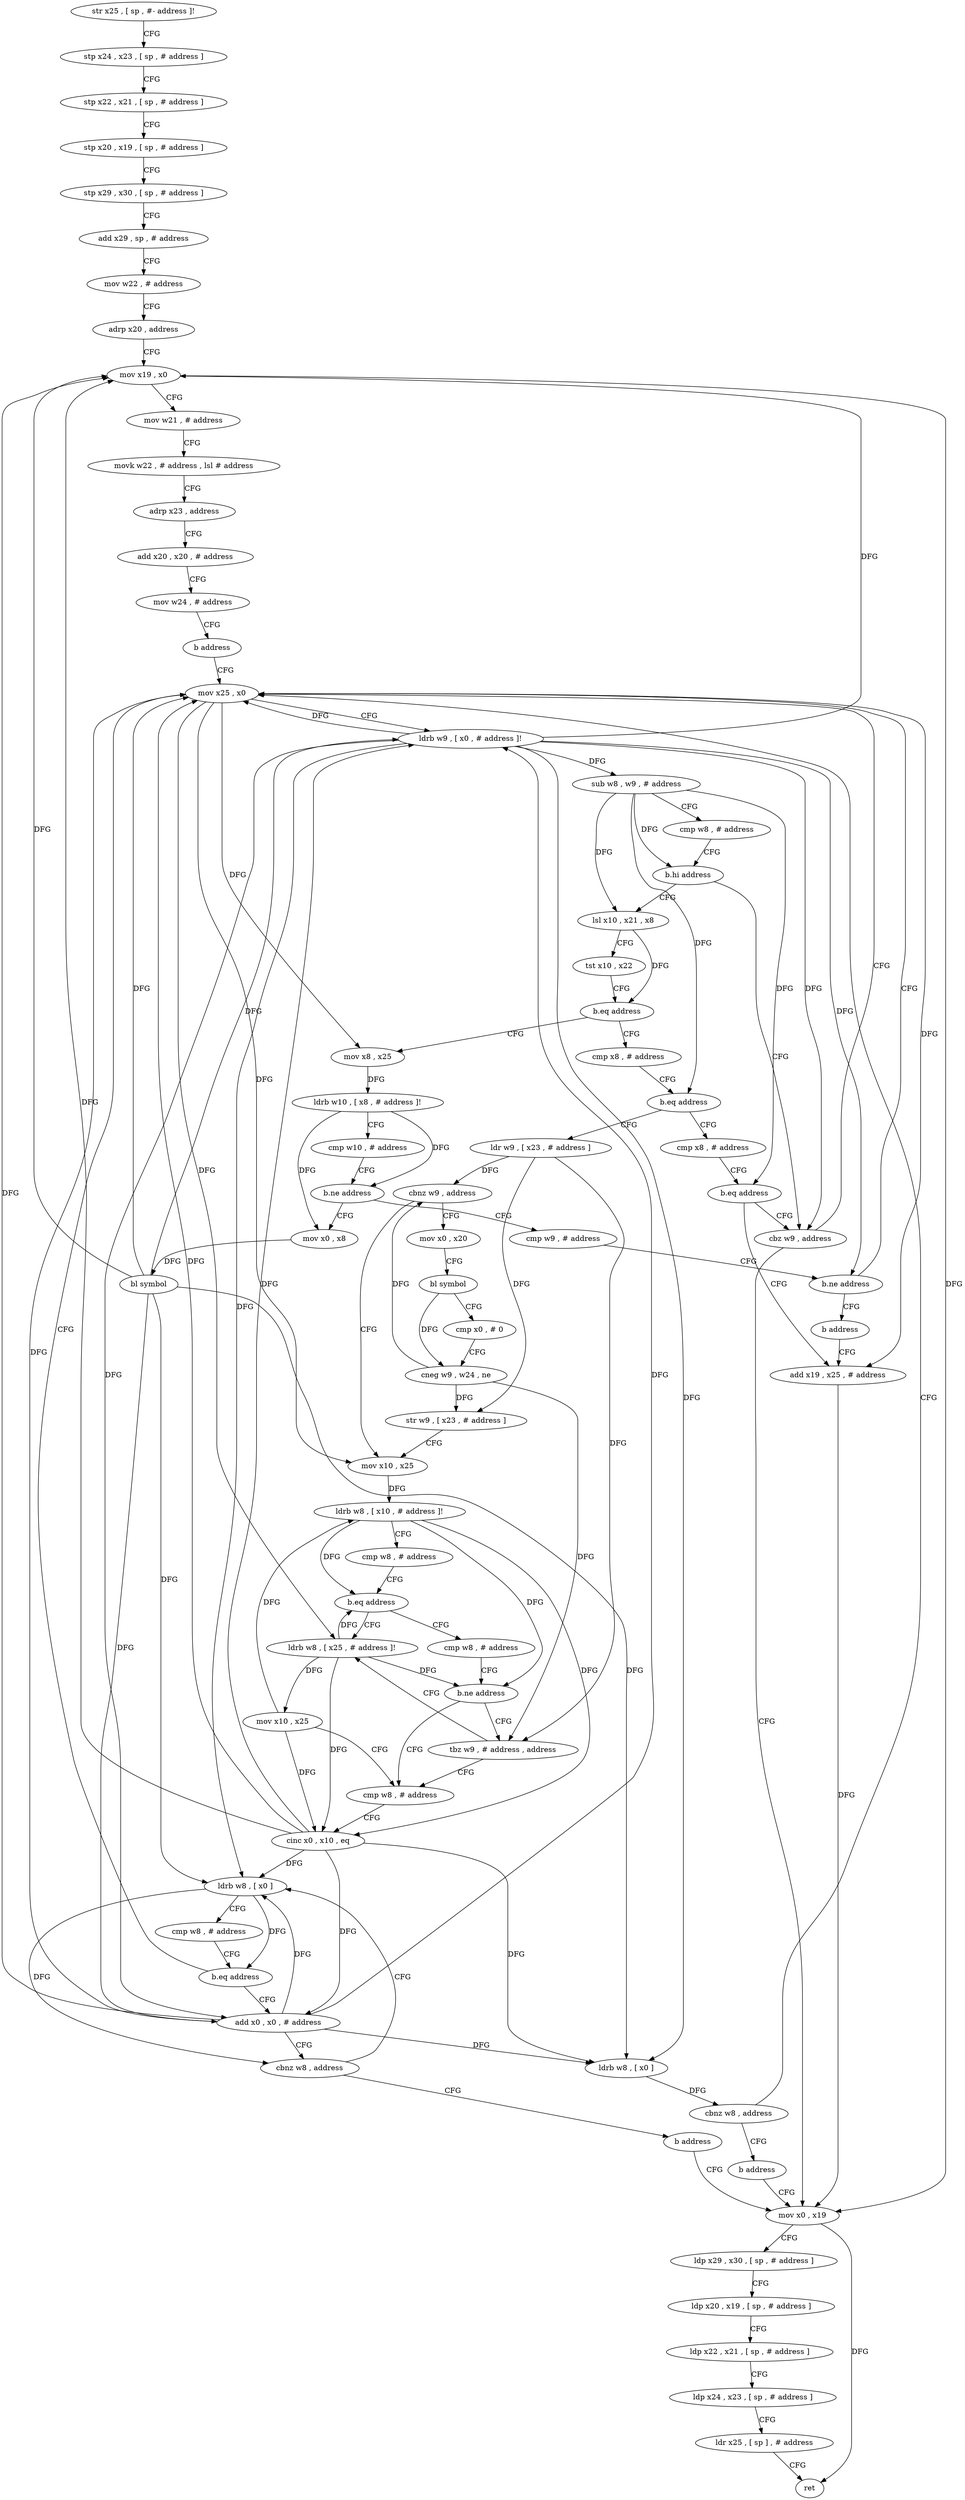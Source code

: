 digraph "func" {
"4296556" [label = "str x25 , [ sp , #- address ]!" ]
"4296560" [label = "stp x24 , x23 , [ sp , # address ]" ]
"4296564" [label = "stp x22 , x21 , [ sp , # address ]" ]
"4296568" [label = "stp x20 , x19 , [ sp , # address ]" ]
"4296572" [label = "stp x29 , x30 , [ sp , # address ]" ]
"4296576" [label = "add x29 , sp , # address" ]
"4296580" [label = "mov w22 , # address" ]
"4296584" [label = "adrp x20 , address" ]
"4296588" [label = "mov x19 , x0" ]
"4296592" [label = "mov w21 , # address" ]
"4296596" [label = "movk w22 , # address , lsl # address" ]
"4296600" [label = "adrp x23 , address" ]
"4296604" [label = "add x20 , x20 , # address" ]
"4296608" [label = "mov w24 , # address" ]
"4296612" [label = "b address" ]
"4296636" [label = "mov x25 , x0" ]
"4296640" [label = "ldrb w9 , [ x0 , # address ]!" ]
"4296644" [label = "sub w8 , w9 , # address" ]
"4296648" [label = "cmp w8 , # address" ]
"4296652" [label = "b.hi address" ]
"4296632" [label = "cbz w9 , address" ]
"4296656" [label = "lsl x10 , x21 , x8" ]
"4296816" [label = "mov x0 , x19" ]
"4296660" [label = "tst x10 , x22" ]
"4296664" [label = "b.eq address" ]
"4296616" [label = "cmp x8 , # address" ]
"4296668" [label = "mov x8 , x25" ]
"4296820" [label = "ldp x29 , x30 , [ sp , # address ]" ]
"4296824" [label = "ldp x20 , x19 , [ sp , # address ]" ]
"4296828" [label = "ldp x22 , x21 , [ sp , # address ]" ]
"4296832" [label = "ldp x24 , x23 , [ sp , # address ]" ]
"4296836" [label = "ldr x25 , [ sp ] , # address" ]
"4296840" [label = "ret" ]
"4296620" [label = "b.eq address" ]
"4296716" [label = "ldr w9 , [ x23 , # address ]" ]
"4296624" [label = "cmp x8 , # address" ]
"4296672" [label = "ldrb w10 , [ x8 , # address ]!" ]
"4296676" [label = "cmp w10 , # address" ]
"4296680" [label = "b.ne address" ]
"4296704" [label = "cmp w9 , # address" ]
"4296684" [label = "mov x0 , x8" ]
"4296720" [label = "cbnz w9 , address" ]
"4296744" [label = "mov x10 , x25" ]
"4296724" [label = "mov x0 , x20" ]
"4296628" [label = "b.eq address" ]
"4296812" [label = "add x19 , x25 , # address" ]
"4296708" [label = "b.ne address" ]
"4296712" [label = "b address" ]
"4296688" [label = "bl symbol" ]
"4296692" [label = "ldrb w8 , [ x0 ]" ]
"4296696" [label = "cbnz w8 , address" ]
"4296700" [label = "b address" ]
"4296748" [label = "ldrb w8 , [ x10 , # address ]!" ]
"4296752" [label = "cmp w8 , # address" ]
"4296756" [label = "b.eq address" ]
"4296772" [label = "ldrb w8 , [ x25 , # address ]!" ]
"4296760" [label = "cmp w8 , # address" ]
"4296728" [label = "bl symbol" ]
"4296732" [label = "cmp x0 , # 0" ]
"4296736" [label = "cneg w9 , w24 , ne" ]
"4296740" [label = "str w9 , [ x23 , # address ]" ]
"4296776" [label = "mov x10 , x25" ]
"4296780" [label = "cmp w8 , # address" ]
"4296764" [label = "b.ne address" ]
"4296768" [label = "tbz w9 , # address , address" ]
"4296800" [label = "add x0 , x0 , # address" ]
"4296804" [label = "cbnz w8 , address" ]
"4296788" [label = "ldrb w8 , [ x0 ]" ]
"4296808" [label = "b address" ]
"4296784" [label = "cinc x0 , x10 , eq" ]
"4296792" [label = "cmp w8 , # address" ]
"4296796" [label = "b.eq address" ]
"4296556" -> "4296560" [ label = "CFG" ]
"4296560" -> "4296564" [ label = "CFG" ]
"4296564" -> "4296568" [ label = "CFG" ]
"4296568" -> "4296572" [ label = "CFG" ]
"4296572" -> "4296576" [ label = "CFG" ]
"4296576" -> "4296580" [ label = "CFG" ]
"4296580" -> "4296584" [ label = "CFG" ]
"4296584" -> "4296588" [ label = "CFG" ]
"4296588" -> "4296592" [ label = "CFG" ]
"4296588" -> "4296816" [ label = "DFG" ]
"4296592" -> "4296596" [ label = "CFG" ]
"4296596" -> "4296600" [ label = "CFG" ]
"4296600" -> "4296604" [ label = "CFG" ]
"4296604" -> "4296608" [ label = "CFG" ]
"4296608" -> "4296612" [ label = "CFG" ]
"4296612" -> "4296636" [ label = "CFG" ]
"4296636" -> "4296640" [ label = "CFG" ]
"4296636" -> "4296668" [ label = "DFG" ]
"4296636" -> "4296744" [ label = "DFG" ]
"4296636" -> "4296812" [ label = "DFG" ]
"4296636" -> "4296772" [ label = "DFG" ]
"4296640" -> "4296644" [ label = "DFG" ]
"4296640" -> "4296588" [ label = "DFG" ]
"4296640" -> "4296636" [ label = "DFG" ]
"4296640" -> "4296692" [ label = "DFG" ]
"4296640" -> "4296788" [ label = "DFG" ]
"4296640" -> "4296800" [ label = "DFG" ]
"4296640" -> "4296632" [ label = "DFG" ]
"4296640" -> "4296708" [ label = "DFG" ]
"4296644" -> "4296648" [ label = "CFG" ]
"4296644" -> "4296652" [ label = "DFG" ]
"4296644" -> "4296656" [ label = "DFG" ]
"4296644" -> "4296620" [ label = "DFG" ]
"4296644" -> "4296628" [ label = "DFG" ]
"4296648" -> "4296652" [ label = "CFG" ]
"4296652" -> "4296632" [ label = "CFG" ]
"4296652" -> "4296656" [ label = "CFG" ]
"4296632" -> "4296816" [ label = "CFG" ]
"4296632" -> "4296636" [ label = "CFG" ]
"4296656" -> "4296660" [ label = "CFG" ]
"4296656" -> "4296664" [ label = "DFG" ]
"4296816" -> "4296820" [ label = "CFG" ]
"4296816" -> "4296840" [ label = "DFG" ]
"4296660" -> "4296664" [ label = "CFG" ]
"4296664" -> "4296616" [ label = "CFG" ]
"4296664" -> "4296668" [ label = "CFG" ]
"4296616" -> "4296620" [ label = "CFG" ]
"4296668" -> "4296672" [ label = "DFG" ]
"4296820" -> "4296824" [ label = "CFG" ]
"4296824" -> "4296828" [ label = "CFG" ]
"4296828" -> "4296832" [ label = "CFG" ]
"4296832" -> "4296836" [ label = "CFG" ]
"4296836" -> "4296840" [ label = "CFG" ]
"4296620" -> "4296716" [ label = "CFG" ]
"4296620" -> "4296624" [ label = "CFG" ]
"4296716" -> "4296720" [ label = "DFG" ]
"4296716" -> "4296768" [ label = "DFG" ]
"4296716" -> "4296740" [ label = "DFG" ]
"4296624" -> "4296628" [ label = "CFG" ]
"4296672" -> "4296676" [ label = "CFG" ]
"4296672" -> "4296684" [ label = "DFG" ]
"4296672" -> "4296680" [ label = "DFG" ]
"4296676" -> "4296680" [ label = "CFG" ]
"4296680" -> "4296704" [ label = "CFG" ]
"4296680" -> "4296684" [ label = "CFG" ]
"4296704" -> "4296708" [ label = "CFG" ]
"4296684" -> "4296688" [ label = "DFG" ]
"4296720" -> "4296744" [ label = "CFG" ]
"4296720" -> "4296724" [ label = "CFG" ]
"4296744" -> "4296748" [ label = "DFG" ]
"4296724" -> "4296728" [ label = "CFG" ]
"4296628" -> "4296812" [ label = "CFG" ]
"4296628" -> "4296632" [ label = "CFG" ]
"4296812" -> "4296816" [ label = "DFG" ]
"4296708" -> "4296636" [ label = "CFG" ]
"4296708" -> "4296712" [ label = "CFG" ]
"4296712" -> "4296812" [ label = "CFG" ]
"4296688" -> "4296692" [ label = "DFG" ]
"4296688" -> "4296588" [ label = "DFG" ]
"4296688" -> "4296636" [ label = "DFG" ]
"4296688" -> "4296640" [ label = "DFG" ]
"4296688" -> "4296788" [ label = "DFG" ]
"4296688" -> "4296800" [ label = "DFG" ]
"4296692" -> "4296696" [ label = "DFG" ]
"4296696" -> "4296636" [ label = "CFG" ]
"4296696" -> "4296700" [ label = "CFG" ]
"4296700" -> "4296816" [ label = "CFG" ]
"4296748" -> "4296752" [ label = "CFG" ]
"4296748" -> "4296784" [ label = "DFG" ]
"4296748" -> "4296756" [ label = "DFG" ]
"4296748" -> "4296764" [ label = "DFG" ]
"4296752" -> "4296756" [ label = "CFG" ]
"4296756" -> "4296772" [ label = "CFG" ]
"4296756" -> "4296760" [ label = "CFG" ]
"4296772" -> "4296776" [ label = "DFG" ]
"4296772" -> "4296756" [ label = "DFG" ]
"4296772" -> "4296764" [ label = "DFG" ]
"4296772" -> "4296784" [ label = "DFG" ]
"4296760" -> "4296764" [ label = "CFG" ]
"4296728" -> "4296732" [ label = "CFG" ]
"4296728" -> "4296736" [ label = "DFG" ]
"4296732" -> "4296736" [ label = "CFG" ]
"4296736" -> "4296740" [ label = "DFG" ]
"4296736" -> "4296720" [ label = "DFG" ]
"4296736" -> "4296768" [ label = "DFG" ]
"4296740" -> "4296744" [ label = "CFG" ]
"4296776" -> "4296780" [ label = "CFG" ]
"4296776" -> "4296748" [ label = "DFG" ]
"4296776" -> "4296784" [ label = "DFG" ]
"4296780" -> "4296784" [ label = "CFG" ]
"4296764" -> "4296780" [ label = "CFG" ]
"4296764" -> "4296768" [ label = "CFG" ]
"4296768" -> "4296780" [ label = "CFG" ]
"4296768" -> "4296772" [ label = "CFG" ]
"4296800" -> "4296804" [ label = "CFG" ]
"4296800" -> "4296588" [ label = "DFG" ]
"4296800" -> "4296636" [ label = "DFG" ]
"4296800" -> "4296640" [ label = "DFG" ]
"4296800" -> "4296692" [ label = "DFG" ]
"4296800" -> "4296788" [ label = "DFG" ]
"4296804" -> "4296788" [ label = "CFG" ]
"4296804" -> "4296808" [ label = "CFG" ]
"4296788" -> "4296792" [ label = "CFG" ]
"4296788" -> "4296796" [ label = "DFG" ]
"4296788" -> "4296804" [ label = "DFG" ]
"4296808" -> "4296816" [ label = "CFG" ]
"4296784" -> "4296788" [ label = "DFG" ]
"4296784" -> "4296588" [ label = "DFG" ]
"4296784" -> "4296636" [ label = "DFG" ]
"4296784" -> "4296640" [ label = "DFG" ]
"4296784" -> "4296692" [ label = "DFG" ]
"4296784" -> "4296800" [ label = "DFG" ]
"4296792" -> "4296796" [ label = "CFG" ]
"4296796" -> "4296636" [ label = "CFG" ]
"4296796" -> "4296800" [ label = "CFG" ]
}

